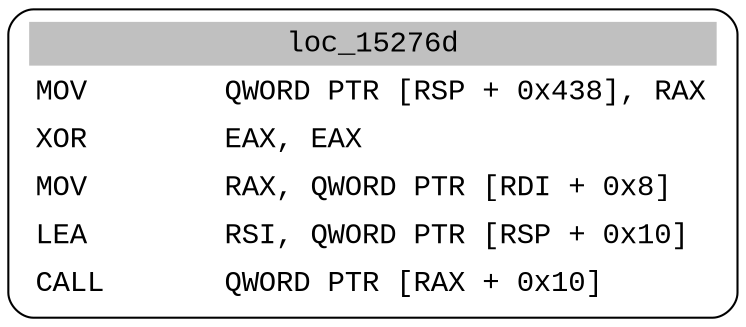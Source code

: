digraph asm_graph {
1941 [
shape="Mrecord" fontname="Courier New"label =<<table border="0" cellborder="0" cellpadding="3"><tr><td align="center" colspan="2" bgcolor="grey">loc_15276d</td></tr><tr><td align="left">MOV        QWORD PTR [RSP + 0x438], RAX</td></tr><tr><td align="left">XOR        EAX, EAX</td></tr><tr><td align="left">MOV        RAX, QWORD PTR [RDI + 0x8]</td></tr><tr><td align="left">LEA        RSI, QWORD PTR [RSP + 0x10]</td></tr><tr><td align="left">CALL       QWORD PTR [RAX + 0x10]</td></tr></table>> ];
}